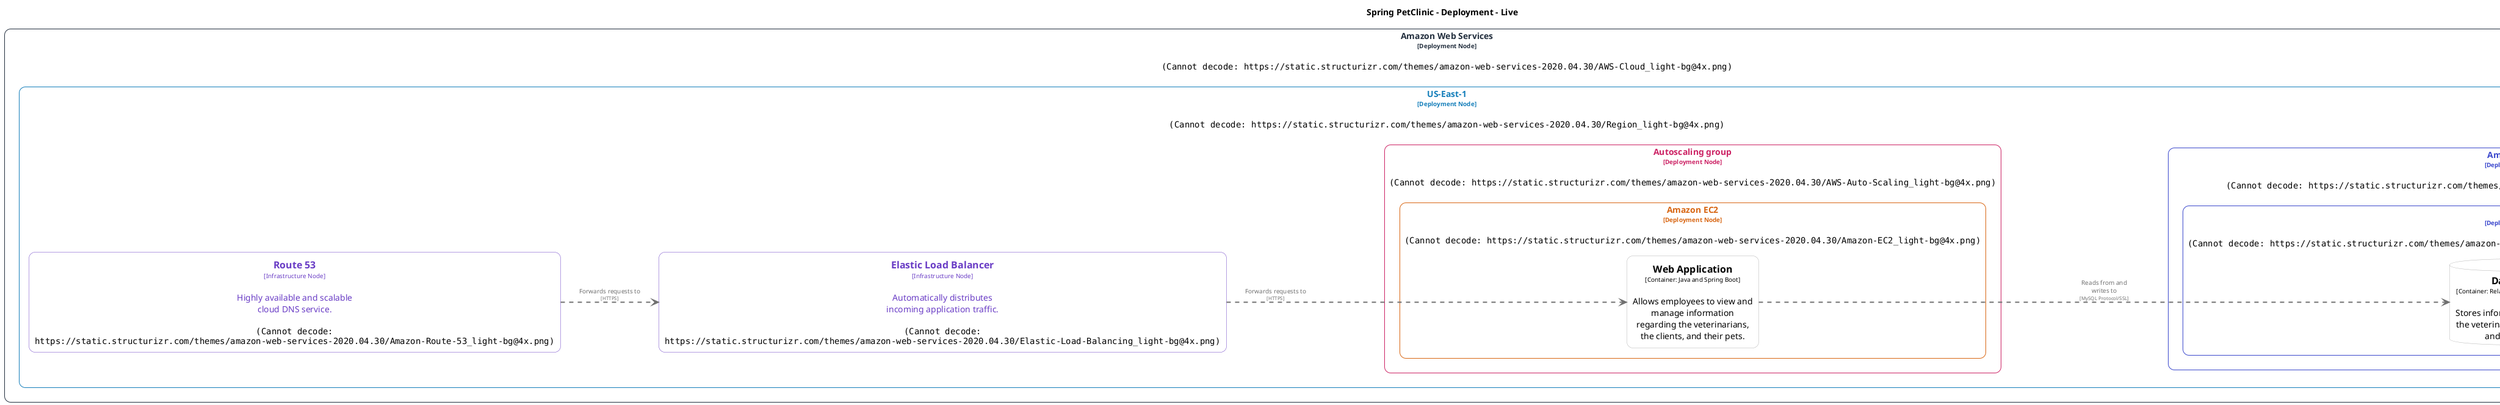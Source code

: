 @startuml
set separator none
title Spring PetClinic - Deployment - Live

left to right direction

skinparam {
  shadowing false
  arrowFontSize 10
  defaultTextAlignment center
  wrapWidth 200
  maxMessageSize 100
}

hide stereotype

skinparam rectangle<<Live.AmazonWebServices.USEast1.Autoscalinggroup.AmazonEC2>> {
  BackgroundColor #ffffff
  FontColor #d86613
  BorderColor #d86613
  roundCorner 20
}
skinparam rectangle<<Live.AmazonWebServices.USEast1.AmazonRDS>> {
  BackgroundColor #ffffff
  FontColor #3b48cc
  BorderColor #3b48cc
  roundCorner 20
}
skinparam rectangle<<Live.AmazonWebServices>> {
  BackgroundColor #ffffff
  FontColor #232f3e
  BorderColor #232f3e
  roundCorner 20
}
skinparam rectangle<<Live.AmazonWebServices.USEast1.Autoscalinggroup>> {
  BackgroundColor #ffffff
  FontColor #cc2264
  BorderColor #cc2264
  roundCorner 20
}
skinparam database<<Live.AmazonWebServices.USEast1.AmazonRDS.MySQL.Database_1>> {
  BackgroundColor #ffffff
  FontColor #000000
  BorderColor #b2b2b2
}
skinparam rectangle<<Live.AmazonWebServices.USEast1.ElasticLoadBalancer>> {
  BackgroundColor #ffffff
  FontColor #693cc5
  BorderColor #693cc5
  roundCorner 20
}
skinparam rectangle<<Live.AmazonWebServices.USEast1.AmazonRDS.MySQL>> {
  BackgroundColor #ffffff
  FontColor #3b48cc
  BorderColor #3b48cc
  roundCorner 20
}
skinparam rectangle<<Live.AmazonWebServices.USEast1.Route53>> {
  BackgroundColor #ffffff
  FontColor #693cc5
  BorderColor #693cc5
  roundCorner 20
}
skinparam rectangle<<Live.AmazonWebServices.USEast1>> {
  BackgroundColor #ffffff
  FontColor #147eba
  BorderColor #147eba
  roundCorner 20
}
skinparam rectangle<<Live.AmazonWebServices.USEast1.Autoscalinggroup.AmazonEC2.WebApplication_1>> {
  BackgroundColor #ffffff
  FontColor #000000
  BorderColor #b2b2b2
  roundCorner 20
}

rectangle "Amazon Web Services\n<size:10>[Deployment Node]</size>\n\n<img:https://static.structurizr.com/themes/amazon-web-services-2020.04.30/AWS-Cloud_light-bg@4x.png{scale=0.35714285714285715}>" <<Live.AmazonWebServices>> as Live.AmazonWebServices {
  rectangle "US-East-1\n<size:10>[Deployment Node]</size>\n\n<img:https://static.structurizr.com/themes/amazon-web-services-2020.04.30/Region_light-bg@4x.png{scale=0.35714285714285715}>" <<Live.AmazonWebServices.USEast1>> as Live.AmazonWebServices.USEast1 {
    rectangle "Amazon RDS\n<size:10>[Deployment Node]</size>\n\n<img:https://static.structurizr.com/themes/amazon-web-services-2020.04.30/Amazon-RDS_light-bg@4x.png{scale=0.16666666666666666}>" <<Live.AmazonWebServices.USEast1.AmazonRDS>> as Live.AmazonWebServices.USEast1.AmazonRDS {
      rectangle "MySQL\n<size:10>[Deployment Node]</size>\n\n<img:https://static.structurizr.com/themes/amazon-web-services-2020.04.30/Amazon-RDS_MySQL_instance_light-bg@4x.png{scale=0.25}>" <<Live.AmazonWebServices.USEast1.AmazonRDS.MySQL>> as Live.AmazonWebServices.USEast1.AmazonRDS.MySQL {
        database "==Database\n<size:10>[Container: Relational database schema]</size>\n\nStores information regarding the veterinarians, the clients, and their pets." <<Live.AmazonWebServices.USEast1.AmazonRDS.MySQL.Database_1>> as Live.AmazonWebServices.USEast1.AmazonRDS.MySQL.Database_1
      }

    }

    rectangle "Autoscaling group\n<size:10>[Deployment Node]</size>\n\n<img:https://static.structurizr.com/themes/amazon-web-services-2020.04.30/AWS-Auto-Scaling_light-bg@4x.png{scale=0.16666666666666666}>" <<Live.AmazonWebServices.USEast1.Autoscalinggroup>> as Live.AmazonWebServices.USEast1.Autoscalinggroup {
      rectangle "Amazon EC2\n<size:10>[Deployment Node]</size>\n\n<img:https://static.structurizr.com/themes/amazon-web-services-2020.04.30/Amazon-EC2_light-bg@4x.png{scale=0.16666666666666666}>" <<Live.AmazonWebServices.USEast1.Autoscalinggroup.AmazonEC2>> as Live.AmazonWebServices.USEast1.Autoscalinggroup.AmazonEC2 {
        rectangle "==Web Application\n<size:10>[Container: Java and Spring Boot]</size>\n\nAllows employees to view and manage information regarding the veterinarians, the clients, and their pets." <<Live.AmazonWebServices.USEast1.Autoscalinggroup.AmazonEC2.WebApplication_1>> as Live.AmazonWebServices.USEast1.Autoscalinggroup.AmazonEC2.WebApplication_1
      }

    }

    rectangle "==Elastic Load Balancer\n<size:10>[Infrastructure Node]</size>\n\nAutomatically distributes incoming application traffic.\n\n<img:https://static.structurizr.com/themes/amazon-web-services-2020.04.30/Elastic-Load-Balancing_light-bg@4x.png{scale=0.16666666666666666}>" <<Live.AmazonWebServices.USEast1.ElasticLoadBalancer>> as Live.AmazonWebServices.USEast1.ElasticLoadBalancer
    rectangle "==Route 53\n<size:10>[Infrastructure Node]</size>\n\nHighly available and scalable cloud DNS service.\n\n<img:https://static.structurizr.com/themes/amazon-web-services-2020.04.30/Amazon-Route-53_light-bg@4x.png{scale=0.16666666666666666}>" <<Live.AmazonWebServices.USEast1.Route53>> as Live.AmazonWebServices.USEast1.Route53
  }

}

Live.AmazonWebServices.USEast1.Autoscalinggroup.AmazonEC2.WebApplication_1 .[#707070,thickness=2].> Live.AmazonWebServices.USEast1.AmazonRDS.MySQL.Database_1 : "<color:#707070>Reads from and writes to\n<color:#707070><size:8>[MySQL Protocol/SSL]</size>"
Live.AmazonWebServices.USEast1.Route53 .[#707070,thickness=2].> Live.AmazonWebServices.USEast1.ElasticLoadBalancer : "<color:#707070>Forwards requests to\n<color:#707070><size:8>[HTTPS]</size>"
Live.AmazonWebServices.USEast1.ElasticLoadBalancer .[#707070,thickness=2].> Live.AmazonWebServices.USEast1.Autoscalinggroup.AmazonEC2.WebApplication_1 : "<color:#707070>Forwards requests to\n<color:#707070><size:8>[HTTPS]</size>"
@enduml